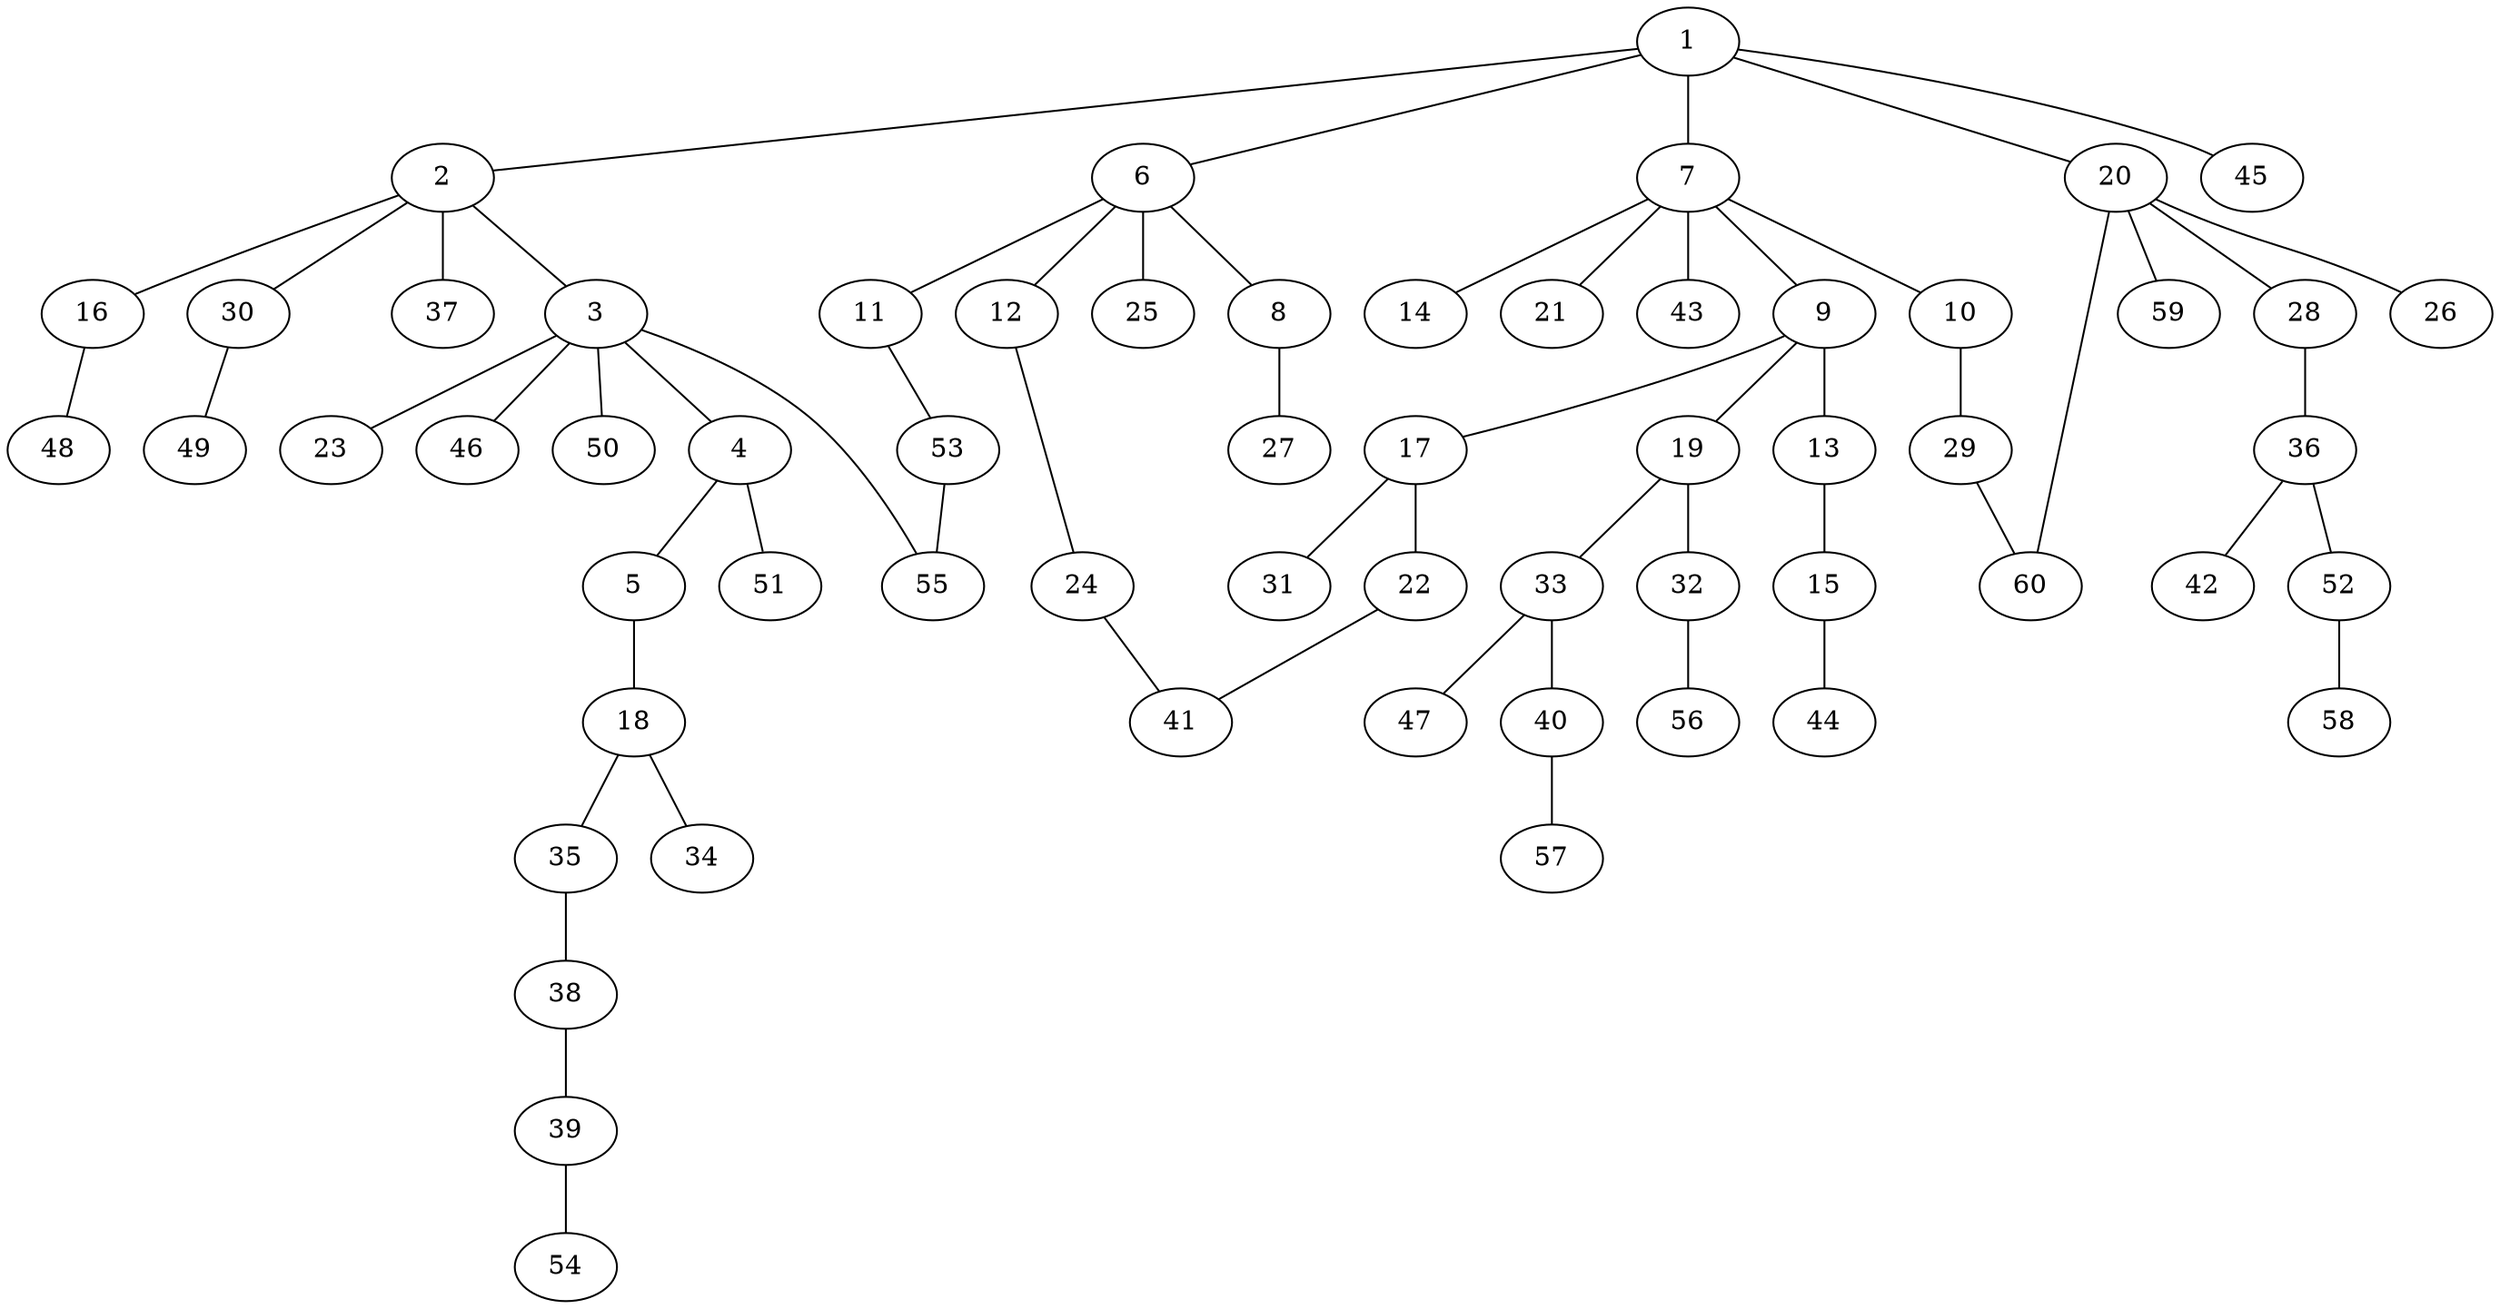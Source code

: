 graph graphname {1--2
1--6
1--7
1--20
1--45
2--3
2--16
2--30
2--37
3--4
3--23
3--46
3--50
3--55
4--5
4--51
5--18
6--8
6--11
6--12
6--25
7--9
7--10
7--14
7--21
7--43
8--27
9--13
9--17
9--19
10--29
11--53
12--24
13--15
15--44
16--48
17--22
17--31
18--34
18--35
19--32
19--33
20--26
20--28
20--59
20--60
22--41
24--41
28--36
29--60
30--49
32--56
33--40
33--47
35--38
36--42
36--52
38--39
39--54
40--57
52--58
53--55
}